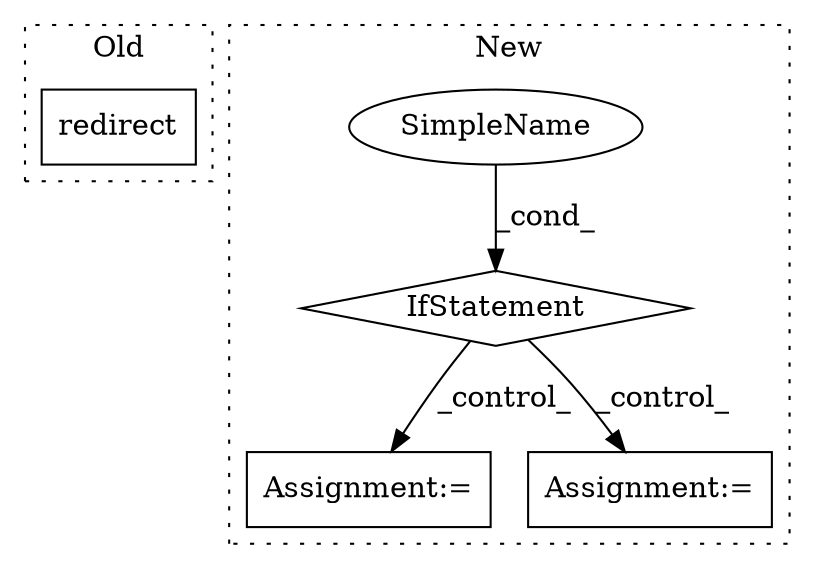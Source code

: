 digraph G {
subgraph cluster0 {
1 [label="redirect" a="32" s="41709,41789" l="9,2" shape="box"];
label = "Old";
style="dotted";
}
subgraph cluster1 {
2 [label="IfStatement" a="25" s="44811,44819" l="4,2" shape="diamond"];
3 [label="Assignment:=" a="7" s="44918" l="1" shape="box"];
4 [label="SimpleName" a="42" s="44815" l="4" shape="ellipse"];
5 [label="Assignment:=" a="7" s="44845" l="1" shape="box"];
label = "New";
style="dotted";
}
2 -> 5 [label="_control_"];
2 -> 3 [label="_control_"];
4 -> 2 [label="_cond_"];
}